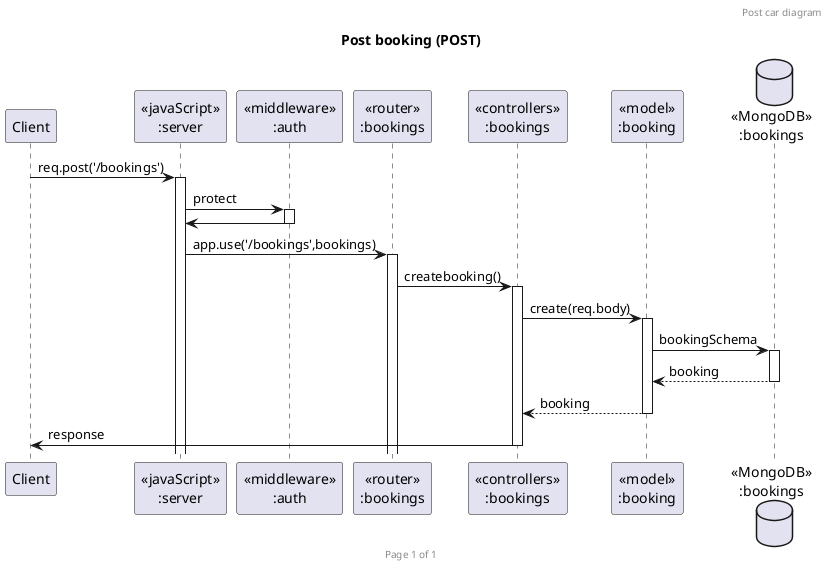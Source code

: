 @startuml Post booking (POST)

header Post car diagram
footer Page %page% of %lastpage%
title "Post booking (POST)"

participant "Client" as client
participant "<<javaScript>>\n:server" as server
participant "<<middleware>>\n:auth" as middlewareAuth
participant "<<router>>\n:bookings" as routerbookings
participant "<<controllers>>\n:bookings" as controllersbookings
participant "<<model>>\n:booking" as modelbooking
database "<<MongoDB>>\n:bookings" as bookingsDatabase

client->server ++:req.post('/bookings')
server->middlewareAuth ++: protect
middlewareAuth -> server --:
server->routerbookings ++:app.use('/bookings',bookings)
routerbookings -> controllersbookings ++:createbooking()
controllersbookings->modelbooking ++:create(req.body)
modelbooking ->bookingsDatabase ++: bookingSchema
bookingsDatabase --> modelbooking --: booking
controllersbookings <-- modelbooking --:booking
controllersbookings->client --:response

@enduml
